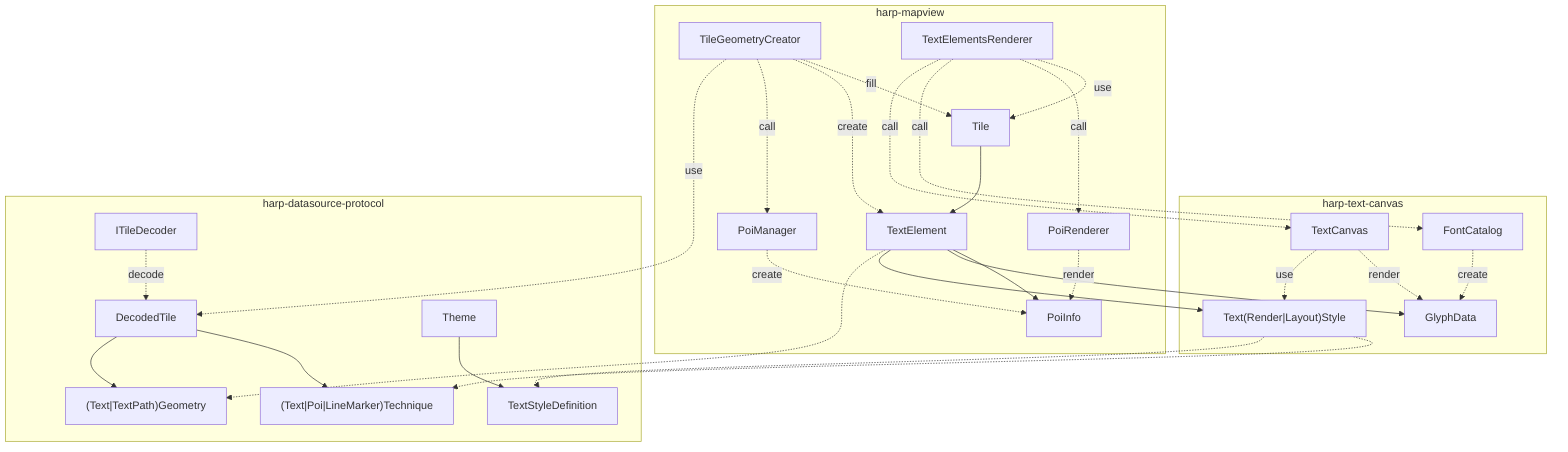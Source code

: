 graph TB

    subgraph harp-text-canvas
    FontCatalog -.create.-> GlyphData
    TextCanvas -.render.-> GlyphData
    TextCanvas -.use.-> TextStyle["Text(Render|Layout)Style"]
    end

    subgraph harp-mapview
    PoiManager -.create.-> PoiInfo
    TileGeometryCreator -.fill.-> Tile
    TileGeometryCreator -.create.-> TextElement
    TileGeometryCreator -.call.-> PoiManager
    Tile --> TextElement
    TextElement --> PoiInfo
    TextElementsRenderer -.use.-> Tile
    TextElementsRenderer -.call.-> PoiRenderer
    PoiRenderer -.render.-> PoiInfo
    end

    subgraph harp-datasource-protocol
    ITileDecoder -.decode.->DecodedTile
    Theme --> TextStyleDefinition
    DecodedTile --> Technique["(Text|Poi|LineMarker)Technique"]
    DecodedTile --> TextGeometry["(Text|TextPath)Geometry"]
    end

    TileGeometryCreator -.use.-> DecodedTile
    TextElementsRenderer -.call.-> FontCatalog
    TextElementsRenderer -.call.-> TextCanvas
    TextElement --> GlyphData
    TextElement --> TextStyle
    TextStyle -.-> Technique
    TextStyle -.-> TextStyleDefinition
    TextElement -.-> TextGeometry